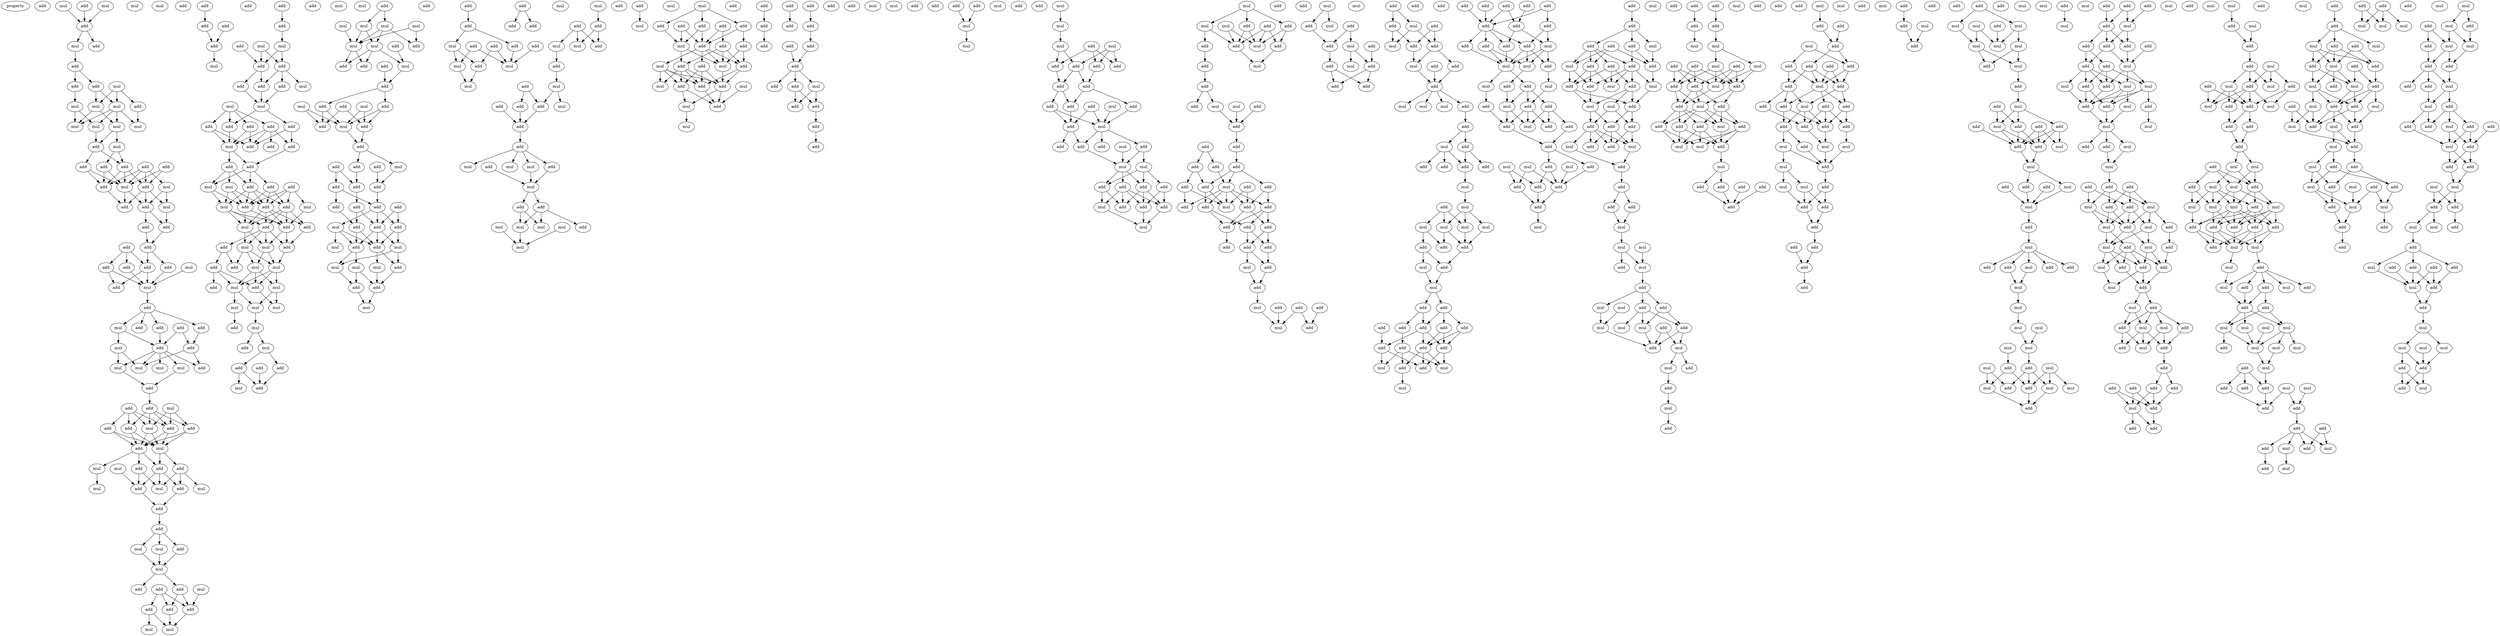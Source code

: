digraph {
    node [fontcolor=black]
    property [mul=2,lf=1.1]
    0 [ label = add ];
    1 [ label = mul ];
    2 [ label = add ];
    3 [ label = mul ];
    4 [ label = add ];
    5 [ label = mul ];
    6 [ label = mul ];
    7 [ label = add ];
    8 [ label = add ];
    9 [ label = mul ];
    10 [ label = add ];
    11 [ label = add ];
    12 [ label = add ];
    13 [ label = mul ];
    14 [ label = mul ];
    15 [ label = mul ];
    16 [ label = mul ];
    17 [ label = mul ];
    18 [ label = mul ];
    19 [ label = mul ];
    20 [ label = add ];
    21 [ label = mul ];
    22 [ label = add ];
    23 [ label = add ];
    24 [ label = add ];
    25 [ label = add ];
    26 [ label = add ];
    27 [ label = add ];
    28 [ label = mul ];
    29 [ label = add ];
    30 [ label = mul ];
    31 [ label = add ];
    32 [ label = mul ];
    33 [ label = add ];
    34 [ label = add ];
    35 [ label = add ];
    36 [ label = add ];
    37 [ label = add ];
    38 [ label = add ];
    39 [ label = add ];
    40 [ label = add ];
    41 [ label = mul ];
    42 [ label = add ];
    43 [ label = mul ];
    44 [ label = add ];
    45 [ label = add ];
    46 [ label = add ];
    47 [ label = add ];
    48 [ label = mul ];
    49 [ label = add ];
    50 [ label = add ];
    51 [ label = add ];
    52 [ label = mul ];
    53 [ label = add ];
    54 [ label = add ];
    55 [ label = mul ];
    56 [ label = mul ];
    57 [ label = mul ];
    58 [ label = mul ];
    59 [ label = add ];
    60 [ label = add ];
    61 [ label = add ];
    62 [ label = mul ];
    63 [ label = add ];
    64 [ label = add ];
    65 [ label = mul ];
    66 [ label = add ];
    67 [ label = add ];
    68 [ label = mul ];
    69 [ label = add ];
    70 [ label = add ];
    71 [ label = mul ];
    72 [ label = add ];
    73 [ label = add ];
    74 [ label = mul ];
    75 [ label = mul ];
    76 [ label = mul ];
    77 [ label = add ];
    78 [ label = mul ];
    79 [ label = add ];
    80 [ label = add ];
    81 [ label = add ];
    82 [ label = mul ];
    83 [ label = mul ];
    84 [ label = mul ];
    85 [ label = add ];
    86 [ label = add ];
    87 [ label = mul ];
    88 [ label = add ];
    89 [ label = add ];
    90 [ label = mul ];
    91 [ label = add ];
    92 [ label = add ];
    93 [ label = add ];
    94 [ label = add ];
    95 [ label = mul ];
    96 [ label = mul ];
    97 [ label = add ];
    98 [ label = add ];
    99 [ label = add ];
    100 [ label = add ];
    101 [ label = add ];
    102 [ label = add ];
    103 [ label = add ];
    104 [ label = mul ];
    105 [ label = add ];
    106 [ label = mul ];
    107 [ label = add ];
    108 [ label = mul ];
    109 [ label = add ];
    110 [ label = add ];
    111 [ label = add ];
    112 [ label = mul ];
    113 [ label = add ];
    114 [ label = add ];
    115 [ label = mul ];
    116 [ label = mul ];
    117 [ label = add ];
    118 [ label = add ];
    119 [ label = add ];
    120 [ label = add ];
    121 [ label = add ];
    122 [ label = add ];
    123 [ label = mul ];
    124 [ label = add ];
    125 [ label = add ];
    126 [ label = add ];
    127 [ label = add ];
    128 [ label = mul ];
    129 [ label = add ];
    130 [ label = add ];
    131 [ label = add ];
    132 [ label = mul ];
    133 [ label = add ];
    134 [ label = add ];
    135 [ label = add ];
    136 [ label = mul ];
    137 [ label = mul ];
    138 [ label = add ];
    139 [ label = mul ];
    140 [ label = add ];
    141 [ label = add ];
    142 [ label = add ];
    143 [ label = mul ];
    144 [ label = add ];
    145 [ label = mul ];
    146 [ label = add ];
    147 [ label = mul ];
    148 [ label = add ];
    149 [ label = mul ];
    150 [ label = add ];
    151 [ label = mul ];
    152 [ label = mul ];
    153 [ label = add ];
    154 [ label = mul ];
    155 [ label = mul ];
    156 [ label = mul ];
    157 [ label = mul ];
    158 [ label = add ];
    159 [ label = mul ];
    160 [ label = add ];
    161 [ label = mul ];
    162 [ label = add ];
    163 [ label = add ];
    164 [ label = add ];
    165 [ label = add ];
    166 [ label = mul ];
    167 [ label = mul ];
    168 [ label = add ];
    169 [ label = mul ];
    170 [ label = mul ];
    171 [ label = mul ];
    172 [ label = mul ];
    173 [ label = mul ];
    174 [ label = add ];
    175 [ label = add ];
    176 [ label = mul ];
    177 [ label = add ];
    178 [ label = add ];
    179 [ label = add ];
    180 [ label = add ];
    181 [ label = mul ];
    182 [ label = add ];
    183 [ label = add ];
    184 [ label = mul ];
    185 [ label = add ];
    186 [ label = mul ];
    187 [ label = add ];
    188 [ label = add ];
    189 [ label = mul ];
    190 [ label = add ];
    191 [ label = add ];
    192 [ label = add ];
    193 [ label = add ];
    194 [ label = mul ];
    195 [ label = add ];
    196 [ label = add ];
    197 [ label = add ];
    198 [ label = add ];
    199 [ label = add ];
    200 [ label = add ];
    201 [ label = add ];
    202 [ label = add ];
    203 [ label = mul ];
    204 [ label = add ];
    205 [ label = add ];
    206 [ label = add ];
    207 [ label = add ];
    208 [ label = mul ];
    209 [ label = add ];
    210 [ label = mul ];
    211 [ label = mul ];
    212 [ label = mul ];
    213 [ label = add ];
    214 [ label = mul ];
    215 [ label = add ];
    216 [ label = add ];
    217 [ label = add ];
    218 [ label = mul ];
    219 [ label = add ];
    220 [ label = add ];
    221 [ label = add ];
    222 [ label = mul ];
    223 [ label = add ];
    224 [ label = add ];
    225 [ label = add ];
    226 [ label = mul ];
    227 [ label = mul ];
    228 [ label = mul ];
    229 [ label = add ];
    230 [ label = mul ];
    231 [ label = add ];
    232 [ label = add ];
    233 [ label = mul ];
    234 [ label = add ];
    235 [ label = add ];
    236 [ label = mul ];
    237 [ label = add ];
    238 [ label = mul ];
    239 [ label = add ];
    240 [ label = mul ];
    241 [ label = add ];
    242 [ label = add ];
    243 [ label = add ];
    244 [ label = add ];
    245 [ label = mul ];
    246 [ label = add ];
    247 [ label = add ];
    248 [ label = add ];
    249 [ label = mul ];
    250 [ label = mul ];
    251 [ label = add ];
    252 [ label = mul ];
    253 [ label = mul ];
    254 [ label = add ];
    255 [ label = add ];
    256 [ label = mul ];
    257 [ label = mul ];
    258 [ label = mul ];
    259 [ label = mul ];
    260 [ label = add ];
    261 [ label = mul ];
    262 [ label = add ];
    263 [ label = add ];
    264 [ label = mul ];
    265 [ label = mul ];
    266 [ label = mul ];
    267 [ label = add ];
    268 [ label = add ];
    269 [ label = add ];
    270 [ label = add ];
    271 [ label = add ];
    272 [ label = add ];
    273 [ label = add ];
    274 [ label = add ];
    275 [ label = mul ];
    276 [ label = mul ];
    277 [ label = add ];
    278 [ label = add ];
    279 [ label = mul ];
    280 [ label = add ];
    281 [ label = mul ];
    282 [ label = add ];
    283 [ label = add ];
    284 [ label = add ];
    285 [ label = mul ];
    286 [ label = add ];
    287 [ label = mul ];
    288 [ label = mul ];
    289 [ label = add ];
    290 [ label = add ];
    291 [ label = add ];
    292 [ label = add ];
    293 [ label = add ];
    294 [ label = add ];
    295 [ label = add ];
    296 [ label = add ];
    297 [ label = add ];
    298 [ label = add ];
    299 [ label = add ];
    300 [ label = add ];
    301 [ label = mul ];
    302 [ label = add ];
    303 [ label = add ];
    304 [ label = mul ];
    305 [ label = mul ];
    306 [ label = add ];
    307 [ label = add ];
    308 [ label = add ];
    309 [ label = add ];
    310 [ label = add ];
    311 [ label = add ];
    312 [ label = add ];
    313 [ label = add ];
    314 [ label = add ];
    315 [ label = mul ];
    316 [ label = mul ];
    317 [ label = add ];
    318 [ label = mul ];
    319 [ label = add ];
    320 [ label = mul ];
    321 [ label = mul ];
    322 [ label = mul ];
    323 [ label = add ];
    324 [ label = mul ];
    325 [ label = add ];
    326 [ label = add ];
    327 [ label = add ];
    328 [ label = add ];
    329 [ label = add ];
    330 [ label = add ];
    331 [ label = add ];
    332 [ label = add ];
    333 [ label = mul ];
    334 [ label = add ];
    335 [ label = add ];
    336 [ label = mul ];
    337 [ label = add ];
    338 [ label = add ];
    339 [ label = add ];
    340 [ label = add ];
    341 [ label = mul ];
    342 [ label = add ];
    343 [ label = mul ];
    344 [ label = mul ];
    345 [ label = add ];
    346 [ label = add ];
    347 [ label = add ];
    348 [ label = add ];
    349 [ label = add ];
    350 [ label = mul ];
    351 [ label = add ];
    352 [ label = add ];
    353 [ label = mul ];
    354 [ label = mul ];
    355 [ label = add ];
    356 [ label = mul ];
    357 [ label = mul ];
    358 [ label = add ];
    359 [ label = add ];
    360 [ label = add ];
    361 [ label = add ];
    362 [ label = add ];
    363 [ label = mul ];
    364 [ label = mul ];
    365 [ label = add ];
    366 [ label = add ];
    367 [ label = add ];
    368 [ label = mul ];
    369 [ label = mul ];
    370 [ label = add ];
    371 [ label = add ];
    372 [ label = add ];
    373 [ label = add ];
    374 [ label = add ];
    375 [ label = add ];
    376 [ label = add ];
    377 [ label = add ];
    378 [ label = add ];
    379 [ label = add ];
    380 [ label = add ];
    381 [ label = mul ];
    382 [ label = add ];
    383 [ label = add ];
    384 [ label = add ];
    385 [ label = mul ];
    386 [ label = add ];
    387 [ label = add ];
    388 [ label = add ];
    389 [ label = add ];
    390 [ label = add ];
    391 [ label = add ];
    392 [ label = add ];
    393 [ label = add ];
    394 [ label = add ];
    395 [ label = mul ];
    396 [ label = add ];
    397 [ label = mul ];
    398 [ label = add ];
    399 [ label = add ];
    400 [ label = add ];
    401 [ label = add ];
    402 [ label = mul ];
    403 [ label = add ];
    404 [ label = mul ];
    405 [ label = add ];
    406 [ label = add ];
    407 [ label = mul ];
    408 [ label = add ];
    409 [ label = mul ];
    410 [ label = add ];
    411 [ label = add ];
    412 [ label = mul ];
    413 [ label = add ];
    414 [ label = add ];
    415 [ label = add ];
    416 [ label = mul ];
    417 [ label = add ];
    418 [ label = add ];
    419 [ label = mul ];
    420 [ label = add ];
    421 [ label = add ];
    422 [ label = mul ];
    423 [ label = add ];
    424 [ label = add ];
    425 [ label = add ];
    426 [ label = mul ];
    427 [ label = add ];
    428 [ label = mul ];
    429 [ label = mul ];
    430 [ label = mul ];
    431 [ label = add ];
    432 [ label = add ];
    433 [ label = add ];
    434 [ label = mul ];
    435 [ label = add ];
    436 [ label = add ];
    437 [ label = add ];
    438 [ label = add ];
    439 [ label = add ];
    440 [ label = mul ];
    441 [ label = mul ];
    442 [ label = add ];
    443 [ label = add ];
    444 [ label = mul ];
    445 [ label = mul ];
    446 [ label = mul ];
    447 [ label = mul ];
    448 [ label = add ];
    449 [ label = add ];
    450 [ label = add ];
    451 [ label = mul ];
    452 [ label = add ];
    453 [ label = mul ];
    454 [ label = add ];
    455 [ label = add ];
    456 [ label = add ];
    457 [ label = add ];
    458 [ label = add ];
    459 [ label = add ];
    460 [ label = add ];
    461 [ label = add ];
    462 [ label = add ];
    463 [ label = add ];
    464 [ label = add ];
    465 [ label = mul ];
    466 [ label = add ];
    467 [ label = mul ];
    468 [ label = add ];
    469 [ label = mul ];
    470 [ label = add ];
    471 [ label = add ];
    472 [ label = add ];
    473 [ label = add ];
    474 [ label = add ];
    475 [ label = add ];
    476 [ label = add ];
    477 [ label = add ];
    478 [ label = add ];
    479 [ label = add ];
    480 [ label = add ];
    481 [ label = mul ];
    482 [ label = add ];
    483 [ label = add ];
    484 [ label = mul ];
    485 [ label = mul ];
    486 [ label = mul ];
    487 [ label = mul ];
    488 [ label = add ];
    489 [ label = add ];
    490 [ label = add ];
    491 [ label = mul ];
    492 [ label = add ];
    493 [ label = add ];
    494 [ label = add ];
    495 [ label = add ];
    496 [ label = mul ];
    497 [ label = add ];
    498 [ label = add ];
    499 [ label = add ];
    500 [ label = mul ];
    501 [ label = mul ];
    502 [ label = mul ];
    503 [ label = add ];
    504 [ label = add ];
    505 [ label = add ];
    506 [ label = add ];
    507 [ label = add ];
    508 [ label = mul ];
    509 [ label = add ];
    510 [ label = add ];
    511 [ label = mul ];
    512 [ label = add ];
    513 [ label = add ];
    514 [ label = add ];
    515 [ label = mul ];
    516 [ label = add ];
    517 [ label = add ];
    518 [ label = add ];
    519 [ label = add ];
    520 [ label = add ];
    521 [ label = add ];
    522 [ label = mul ];
    523 [ label = mul ];
    524 [ label = add ];
    525 [ label = mul ];
    526 [ label = mul ];
    527 [ label = add ];
    528 [ label = add ];
    529 [ label = add ];
    530 [ label = add ];
    531 [ label = mul ];
    532 [ label = mul ];
    533 [ label = add ];
    534 [ label = add ];
    535 [ label = add ];
    536 [ label = add ];
    537 [ label = mul ];
    538 [ label = add ];
    539 [ label = add ];
    540 [ label = mul ];
    541 [ label = mul ];
    542 [ label = mul ];
    543 [ label = add ];
    544 [ label = add ];
    545 [ label = mul ];
    546 [ label = add ];
    547 [ label = mul ];
    548 [ label = add ];
    549 [ label = add ];
    550 [ label = mul ];
    551 [ label = mul ];
    552 [ label = add ];
    553 [ label = mul ];
    554 [ label = add ];
    555 [ label = mul ];
    556 [ label = add ];
    557 [ label = mul ];
    558 [ label = add ];
    559 [ label = mul ];
    560 [ label = add ];
    561 [ label = add ];
    562 [ label = mul ];
    563 [ label = add ];
    564 [ label = add ];
    565 [ label = mul ];
    566 [ label = mul ];
    567 [ label = add ];
    568 [ label = add ];
    569 [ label = add ];
    570 [ label = add ];
    571 [ label = add ];
    572 [ label = mul ];
    573 [ label = add ];
    574 [ label = add ];
    575 [ label = mul ];
    576 [ label = add ];
    577 [ label = mul ];
    578 [ label = mul ];
    579 [ label = add ];
    580 [ label = add ];
    581 [ label = add ];
    582 [ label = add ];
    583 [ label = add ];
    584 [ label = mul ];
    585 [ label = add ];
    586 [ label = add ];
    587 [ label = add ];
    588 [ label = mul ];
    589 [ label = add ];
    590 [ label = mul ];
    591 [ label = mul ];
    592 [ label = add ];
    593 [ label = mul ];
    594 [ label = add ];
    595 [ label = add ];
    596 [ label = add ];
    597 [ label = add ];
    598 [ label = add ];
    599 [ label = mul ];
    600 [ label = add ];
    601 [ label = add ];
    602 [ label = mul ];
    603 [ label = add ];
    604 [ label = add ];
    605 [ label = add ];
    606 [ label = add ];
    607 [ label = add ];
    608 [ label = add ];
    609 [ label = mul ];
    610 [ label = add ];
    611 [ label = mul ];
    612 [ label = add ];
    613 [ label = add ];
    614 [ label = add ];
    615 [ label = add ];
    616 [ label = add ];
    617 [ label = add ];
    618 [ label = add ];
    619 [ label = add ];
    620 [ label = add ];
    621 [ label = mul ];
    622 [ label = mul ];
    623 [ label = mul ];
    624 [ label = add ];
    625 [ label = mul ];
    626 [ label = mul ];
    627 [ label = mul ];
    628 [ label = add ];
    629 [ label = add ];
    630 [ label = add ];
    631 [ label = add ];
    632 [ label = mul ];
    633 [ label = add ];
    634 [ label = add ];
    635 [ label = add ];
    636 [ label = add ];
    637 [ label = mul ];
    638 [ label = add ];
    639 [ label = add ];
    640 [ label = add ];
    641 [ label = mul ];
    642 [ label = add ];
    643 [ label = add ];
    644 [ label = add ];
    645 [ label = add ];
    646 [ label = add ];
    647 [ label = mul ];
    648 [ label = mul ];
    649 [ label = mul ];
    650 [ label = mul ];
    651 [ label = mul ];
    652 [ label = mul ];
    653 [ label = add ];
    654 [ label = mul ];
    655 [ label = add ];
    656 [ label = add ];
    657 [ label = mul ];
    658 [ label = mul ];
    659 [ label = add ];
    660 [ label = add ];
    661 [ label = add ];
    662 [ label = add ];
    663 [ label = add ];
    664 [ label = add ];
    665 [ label = mul ];
    666 [ label = mul ];
    667 [ label = add ];
    668 [ label = add ];
    669 [ label = add ];
    670 [ label = add ];
    671 [ label = mul ];
    672 [ label = mul ];
    673 [ label = add ];
    674 [ label = mul ];
    675 [ label = add ];
    676 [ label = mul ];
    677 [ label = add ];
    678 [ label = add ];
    679 [ label = add ];
    680 [ label = mul ];
    681 [ label = mul ];
    682 [ label = mul ];
    683 [ label = mul ];
    684 [ label = mul ];
    685 [ label = mul ];
    686 [ label = mul ];
    687 [ label = mul ];
    688 [ label = mul ];
    689 [ label = add ];
    690 [ label = add ];
    691 [ label = add ];
    692 [ label = mul ];
    693 [ label = add ];
    694 [ label = mul ];
    695 [ label = mul ];
    696 [ label = mul ];
    697 [ label = add ];
    698 [ label = add ];
    699 [ label = mul ];
    700 [ label = add ];
    701 [ label = add ];
    702 [ label = mul ];
    703 [ label = add ];
    704 [ label = mul ];
    705 [ label = add ];
    706 [ label = add ];
    707 [ label = add ];
    708 [ label = add ];
    709 [ label = add ];
    710 [ label = mul ];
    711 [ label = add ];
    712 [ label = add ];
    713 [ label = mul ];
    714 [ label = mul ];
    715 [ label = add ];
    716 [ label = mul ];
    717 [ label = add ];
    718 [ label = add ];
    719 [ label = mul ];
    720 [ label = add ];
    721 [ label = add ];
    722 [ label = mul ];
    723 [ label = mul ];
    724 [ label = add ];
    725 [ label = mul ];
    726 [ label = mul ];
    727 [ label = add ];
    728 [ label = mul ];
    729 [ label = add ];
    730 [ label = add ];
    731 [ label = add ];
    732 [ label = add ];
    733 [ label = add ];
    734 [ label = mul ];
    735 [ label = mul ];
    736 [ label = add ];
    737 [ label = mul ];
    738 [ label = mul ];
    739 [ label = add ];
    740 [ label = add ];
    741 [ label = mul ];
    742 [ label = add ];
    743 [ label = mul ];
    744 [ label = add ];
    745 [ label = mul ];
    746 [ label = add ];
    747 [ label = add ];
    748 [ label = mul ];
    749 [ label = add ];
    750 [ label = mul ];
    751 [ label = add ];
    752 [ label = add ];
    753 [ label = mul ];
    754 [ label = add ];
    755 [ label = mul ];
    756 [ label = mul ];
    757 [ label = add ];
    758 [ label = add ];
    759 [ label = add ];
    760 [ label = add ];
    761 [ label = add ];
    762 [ label = add ];
    763 [ label = add ];
    764 [ label = add ];
    765 [ label = mul ];
    766 [ label = add ];
    767 [ label = add ];
    768 [ label = mul ];
    769 [ label = add ];
    770 [ label = mul ];
    771 [ label = mul ];
    772 [ label = add ];
    773 [ label = add ];
    774 [ label = add ];
    775 [ label = mul ];
    776 [ label = add ];
    777 [ label = mul ];
    778 [ label = add ];
    779 [ label = add ];
    780 [ label = add ];
    781 [ label = mul ];
    782 [ label = mul ];
    783 [ label = mul ];
    784 [ label = add ];
    785 [ label = add ];
    786 [ label = mul ];
    787 [ label = add ];
    788 [ label = add ];
    789 [ label = add ];
    790 [ label = add ];
    791 [ label = mul ];
    792 [ label = mul ];
    793 [ label = mul ];
    794 [ label = add ];
    795 [ label = add ];
    796 [ label = mul ];
    797 [ label = mul ];
    798 [ label = mul ];
    799 [ label = add ];
    800 [ label = mul ];
    801 [ label = mul ];
    802 [ label = add ];
    803 [ label = add ];
    804 [ label = add ];
    805 [ label = add ];
    806 [ label = add ];
    807 [ label = add ];
    808 [ label = mul ];
    809 [ label = mul ];
    810 [ label = mul ];
    811 [ label = add ];
    812 [ label = add ];
    813 [ label = add ];
    814 [ label = add ];
    815 [ label = mul ];
    816 [ label = mul ];
    817 [ label = add ];
    818 [ label = add ];
    819 [ label = mul ];
    820 [ label = mul ];
    821 [ label = mul ];
    822 [ label = mul ];
    823 [ label = mul ];
    824 [ label = add ];
    825 [ label = mul ];
    826 [ label = mul ];
    827 [ label = add ];
    828 [ label = mul ];
    829 [ label = mul ];
    830 [ label = add ];
    831 [ label = add ];
    832 [ label = add ];
    833 [ label = mul ];
    834 [ label = add ];
    835 [ label = add ];
    836 [ label = add ];
    837 [ label = add ];
    838 [ label = add ];
    839 [ label = mul ];
    840 [ label = mul ];
    841 [ label = add ];
    842 [ label = add ];
    843 [ label = mul ];
    844 [ label = add ];
    845 [ label = add ];
    846 [ label = add ];
    847 [ label = mul ];
    848 [ label = add ];
    849 [ label = mul ];
    850 [ label = add ];
    851 [ label = add ];
    852 [ label = mul ];
    853 [ label = add ];
    854 [ label = mul ];
    855 [ label = add ];
    856 [ label = mul ];
    857 [ label = add ];
    858 [ label = mul ];
    859 [ label = add ];
    860 [ label = add ];
    861 [ label = mul ];
    862 [ label = add ];
    863 [ label = add ];
    864 [ label = add ];
    865 [ label = mul ];
    866 [ label = mul ];
    867 [ label = add ];
    868 [ label = mul ];
    869 [ label = add ];
    870 [ label = mul ];
    871 [ label = add ];
    872 [ label = add ];
    873 [ label = add ];
    874 [ label = mul ];
    875 [ label = mul ];
    876 [ label = add ];
    877 [ label = add ];
    878 [ label = mul ];
    879 [ label = mul ];
    880 [ label = add ];
    881 [ label = add ];
    882 [ label = add ];
    883 [ label = add ];
    884 [ label = add ];
    885 [ label = add ];
    886 [ label = mul ];
    887 [ label = mul ];
    888 [ label = mul ];
    889 [ label = mul ];
    890 [ label = mul ];
    891 [ label = add ];
    892 [ label = add ];
    893 [ label = mul ];
    894 [ label = mul ];
    895 [ label = mul ];
    896 [ label = add ];
    897 [ label = add ];
    898 [ label = add ];
    899 [ label = add ];
    900 [ label = mul ];
    901 [ label = add ];
    902 [ label = add ];
    903 [ label = mul ];
    904 [ label = add ];
    905 [ label = mul ];
    906 [ label = add ];
    907 [ label = add ];
    908 [ label = add ];
    909 [ label = mul ];
    910 [ label = add ];
    911 [ label = add ];
    912 [ label = add ];
    913 [ label = mul ];
    914 [ label = mul ];
    915 [ label = add ];
    916 [ label = add ];
    917 [ label = mul ];
    918 [ label = add ];
    919 [ label = mul ];
    920 [ label = add ];
    921 [ label = add ];
    922 [ label = add ];
    923 [ label = add ];
    924 [ label = add ];
    925 [ label = mul ];
    926 [ label = mul ];
    927 [ label = add ];
    928 [ label = add ];
    929 [ label = mul ];
    930 [ label = mul ];
    931 [ label = mul ];
    932 [ label = mul ];
    933 [ label = add ];
    934 [ label = add ];
    935 [ label = add ];
    936 [ label = mul ];
    1 -> 4 [ name = 0 ];
    2 -> 4 [ name = 1 ];
    3 -> 4 [ name = 2 ];
    4 -> 6 [ name = 3 ];
    4 -> 7 [ name = 4 ];
    6 -> 8 [ name = 5 ];
    8 -> 10 [ name = 6 ];
    8 -> 11 [ name = 7 ];
    9 -> 12 [ name = 8 ];
    9 -> 13 [ name = 9 ];
    9 -> 15 [ name = 10 ];
    10 -> 13 [ name = 11 ];
    10 -> 15 [ name = 12 ];
    11 -> 14 [ name = 13 ];
    12 -> 17 [ name = 14 ];
    13 -> 16 [ name = 15 ];
    13 -> 17 [ name = 16 ];
    13 -> 18 [ name = 17 ];
    13 -> 19 [ name = 18 ];
    14 -> 18 [ name = 19 ];
    14 -> 19 [ name = 20 ];
    15 -> 16 [ name = 21 ];
    15 -> 18 [ name = 22 ];
    16 -> 20 [ name = 23 ];
    16 -> 21 [ name = 24 ];
    19 -> 20 [ name = 25 ];
    20 -> 24 [ name = 26 ];
    20 -> 26 [ name = 27 ];
    21 -> 23 [ name = 28 ];
    21 -> 24 [ name = 29 ];
    22 -> 27 [ name = 30 ];
    22 -> 30 [ name = 31 ];
    23 -> 29 [ name = 32 ];
    23 -> 30 [ name = 33 ];
    24 -> 27 [ name = 34 ];
    24 -> 29 [ name = 35 ];
    24 -> 30 [ name = 36 ];
    25 -> 27 [ name = 37 ];
    25 -> 28 [ name = 38 ];
    25 -> 29 [ name = 39 ];
    25 -> 30 [ name = 40 ];
    26 -> 29 [ name = 41 ];
    26 -> 30 [ name = 42 ];
    27 -> 31 [ name = 43 ];
    27 -> 32 [ name = 44 ];
    27 -> 33 [ name = 45 ];
    28 -> 32 [ name = 46 ];
    28 -> 33 [ name = 47 ];
    29 -> 31 [ name = 48 ];
    30 -> 31 [ name = 49 ];
    30 -> 33 [ name = 50 ];
    32 -> 34 [ name = 51 ];
    33 -> 34 [ name = 52 ];
    33 -> 35 [ name = 53 ];
    34 -> 37 [ name = 54 ];
    35 -> 37 [ name = 55 ];
    36 -> 38 [ name = 56 ];
    36 -> 39 [ name = 57 ];
    36 -> 42 [ name = 58 ];
    37 -> 39 [ name = 59 ];
    37 -> 40 [ name = 60 ];
    38 -> 43 [ name = 61 ];
    39 -> 43 [ name = 62 ];
    39 -> 44 [ name = 63 ];
    40 -> 43 [ name = 64 ];
    41 -> 43 [ name = 65 ];
    42 -> 43 [ name = 66 ];
    42 -> 44 [ name = 67 ];
    43 -> 45 [ name = 68 ];
    45 -> 46 [ name = 69 ];
    45 -> 47 [ name = 70 ];
    45 -> 48 [ name = 71 ];
    45 -> 49 [ name = 72 ];
    47 -> 51 [ name = 73 ];
    48 -> 51 [ name = 74 ];
    48 -> 52 [ name = 75 ];
    49 -> 53 [ name = 76 ];
    50 -> 51 [ name = 77 ];
    50 -> 53 [ name = 78 ];
    51 -> 54 [ name = 79 ];
    51 -> 55 [ name = 80 ];
    51 -> 56 [ name = 81 ];
    51 -> 57 [ name = 82 ];
    51 -> 58 [ name = 83 ];
    52 -> 57 [ name = 84 ];
    52 -> 58 [ name = 85 ];
    53 -> 54 [ name = 86 ];
    53 -> 57 [ name = 87 ];
    55 -> 59 [ name = 88 ];
    58 -> 59 [ name = 89 ];
    59 -> 61 [ name = 90 ];
    60 -> 63 [ name = 91 ];
    60 -> 64 [ name = 92 ];
    60 -> 65 [ name = 93 ];
    60 -> 66 [ name = 94 ];
    61 -> 63 [ name = 95 ];
    61 -> 64 [ name = 96 ];
    61 -> 65 [ name = 97 ];
    61 -> 67 [ name = 98 ];
    62 -> 63 [ name = 99 ];
    62 -> 65 [ name = 100 ];
    62 -> 67 [ name = 101 ];
    63 -> 68 [ name = 102 ];
    63 -> 69 [ name = 103 ];
    64 -> 68 [ name = 104 ];
    64 -> 69 [ name = 105 ];
    65 -> 68 [ name = 106 ];
    65 -> 69 [ name = 107 ];
    66 -> 68 [ name = 108 ];
    66 -> 69 [ name = 109 ];
    67 -> 68 [ name = 110 ];
    67 -> 69 [ name = 111 ];
    68 -> 72 [ name = 112 ];
    68 -> 73 [ name = 113 ];
    69 -> 70 [ name = 114 ];
    69 -> 71 [ name = 115 ];
    69 -> 73 [ name = 116 ];
    70 -> 77 [ name = 117 ];
    70 -> 78 [ name = 118 ];
    71 -> 76 [ name = 119 ];
    72 -> 75 [ name = 120 ];
    72 -> 78 [ name = 121 ];
    72 -> 79 [ name = 122 ];
    73 -> 77 [ name = 123 ];
    73 -> 78 [ name = 124 ];
    73 -> 79 [ name = 125 ];
    74 -> 77 [ name = 126 ];
    77 -> 80 [ name = 127 ];
    79 -> 80 [ name = 128 ];
    80 -> 81 [ name = 129 ];
    81 -> 82 [ name = 130 ];
    81 -> 83 [ name = 131 ];
    81 -> 86 [ name = 132 ];
    82 -> 87 [ name = 133 ];
    83 -> 87 [ name = 134 ];
    86 -> 87 [ name = 135 ];
    87 -> 89 [ name = 136 ];
    87 -> 91 [ name = 137 ];
    88 -> 92 [ name = 138 ];
    88 -> 93 [ name = 139 ];
    88 -> 94 [ name = 140 ];
    90 -> 94 [ name = 141 ];
    91 -> 92 [ name = 142 ];
    91 -> 94 [ name = 143 ];
    92 -> 96 [ name = 144 ];
    93 -> 95 [ name = 145 ];
    93 -> 96 [ name = 146 ];
    94 -> 96 [ name = 147 ];
    97 -> 100 [ name = 148 ];
    99 -> 103 [ name = 149 ];
    100 -> 103 [ name = 150 ];
    101 -> 102 [ name = 151 ];
    102 -> 104 [ name = 152 ];
    103 -> 106 [ name = 153 ];
    104 -> 109 [ name = 154 ];
    104 -> 110 [ name = 155 ];
    107 -> 109 [ name = 156 ];
    108 -> 109 [ name = 157 ];
    108 -> 110 [ name = 158 ];
    109 -> 111 [ name = 159 ];
    109 -> 114 [ name = 160 ];
    110 -> 112 [ name = 161 ];
    110 -> 113 [ name = 162 ];
    110 -> 114 [ name = 163 ];
    111 -> 115 [ name = 164 ];
    113 -> 115 [ name = 165 ];
    114 -> 115 [ name = 166 ];
    115 -> 119 [ name = 167 ];
    115 -> 121 [ name = 168 ];
    116 -> 117 [ name = 169 ];
    116 -> 118 [ name = 170 ];
    116 -> 119 [ name = 171 ];
    116 -> 120 [ name = 172 ];
    117 -> 122 [ name = 173 ];
    117 -> 123 [ name = 174 ];
    118 -> 122 [ name = 175 ];
    118 -> 123 [ name = 176 ];
    118 -> 124 [ name = 177 ];
    118 -> 125 [ name = 178 ];
    119 -> 123 [ name = 179 ];
    120 -> 122 [ name = 180 ];
    120 -> 123 [ name = 181 ];
    121 -> 122 [ name = 182 ];
    121 -> 125 [ name = 183 ];
    123 -> 126 [ name = 184 ];
    123 -> 127 [ name = 185 ];
    125 -> 126 [ name = 186 ];
    126 -> 128 [ name = 187 ];
    126 -> 130 [ name = 188 ];
    126 -> 131 [ name = 189 ];
    127 -> 128 [ name = 190 ];
    127 -> 131 [ name = 191 ];
    127 -> 132 [ name = 192 ];
    128 -> 135 [ name = 193 ];
    128 -> 136 [ name = 194 ];
    129 -> 133 [ name = 195 ];
    129 -> 134 [ name = 196 ];
    129 -> 135 [ name = 197 ];
    129 -> 137 [ name = 198 ];
    130 -> 133 [ name = 199 ];
    130 -> 134 [ name = 200 ];
    130 -> 135 [ name = 201 ];
    131 -> 133 [ name = 202 ];
    131 -> 134 [ name = 203 ];
    131 -> 135 [ name = 204 ];
    131 -> 136 [ name = 205 ];
    132 -> 133 [ name = 206 ];
    132 -> 135 [ name = 207 ];
    132 -> 136 [ name = 208 ];
    133 -> 138 [ name = 209 ];
    133 -> 139 [ name = 210 ];
    133 -> 140 [ name = 211 ];
    133 -> 141 [ name = 212 ];
    134 -> 138 [ name = 213 ];
    134 -> 139 [ name = 214 ];
    134 -> 140 [ name = 215 ];
    134 -> 141 [ name = 216 ];
    135 -> 139 [ name = 217 ];
    135 -> 140 [ name = 218 ];
    136 -> 139 [ name = 219 ];
    136 -> 140 [ name = 220 ];
    136 -> 141 [ name = 221 ];
    137 -> 140 [ name = 222 ];
    138 -> 142 [ name = 223 ];
    139 -> 143 [ name = 224 ];
    139 -> 145 [ name = 225 ];
    140 -> 142 [ name = 226 ];
    140 -> 145 [ name = 227 ];
    141 -> 142 [ name = 228 ];
    141 -> 143 [ name = 229 ];
    141 -> 144 [ name = 230 ];
    141 -> 145 [ name = 231 ];
    142 -> 147 [ name = 232 ];
    143 -> 146 [ name = 233 ];
    143 -> 147 [ name = 234 ];
    143 -> 149 [ name = 235 ];
    144 -> 146 [ name = 236 ];
    144 -> 148 [ name = 237 ];
    145 -> 147 [ name = 238 ];
    145 -> 149 [ name = 239 ];
    147 -> 151 [ name = 240 ];
    147 -> 153 [ name = 241 ];
    147 -> 154 [ name = 242 ];
    148 -> 150 [ name = 243 ];
    148 -> 151 [ name = 244 ];
    148 -> 153 [ name = 245 ];
    149 -> 151 [ name = 246 ];
    149 -> 153 [ name = 247 ];
    149 -> 154 [ name = 248 ];
    151 -> 155 [ name = 249 ];
    151 -> 157 [ name = 250 ];
    153 -> 156 [ name = 251 ];
    154 -> 155 [ name = 252 ];
    154 -> 156 [ name = 253 ];
    155 -> 159 [ name = 254 ];
    157 -> 158 [ name = 255 ];
    159 -> 160 [ name = 256 ];
    159 -> 161 [ name = 257 ];
    161 -> 163 [ name = 258 ];
    161 -> 164 [ name = 259 ];
    162 -> 165 [ name = 260 ];
    163 -> 165 [ name = 261 ];
    164 -> 165 [ name = 262 ];
    164 -> 166 [ name = 263 ];
    168 -> 169 [ name = 264 ];
    168 -> 172 [ name = 265 ];
    169 -> 173 [ name = 266 ];
    169 -> 176 [ name = 267 ];
    170 -> 173 [ name = 268 ];
    170 -> 174 [ name = 269 ];
    171 -> 173 [ name = 270 ];
    172 -> 173 [ name = 271 ];
    172 -> 174 [ name = 272 ];
    172 -> 176 [ name = 273 ];
    173 -> 179 [ name = 274 ];
    173 -> 180 [ name = 275 ];
    175 -> 181 [ name = 276 ];
    176 -> 179 [ name = 277 ];
    176 -> 180 [ name = 278 ];
    176 -> 181 [ name = 279 ];
    177 -> 182 [ name = 280 ];
    181 -> 182 [ name = 281 ];
    182 -> 185 [ name = 282 ];
    182 -> 187 [ name = 283 ];
    183 -> 188 [ name = 284 ];
    183 -> 190 [ name = 285 ];
    184 -> 189 [ name = 286 ];
    184 -> 190 [ name = 287 ];
    185 -> 188 [ name = 288 ];
    185 -> 189 [ name = 289 ];
    186 -> 188 [ name = 290 ];
    186 -> 189 [ name = 291 ];
    187 -> 189 [ name = 292 ];
    187 -> 190 [ name = 293 ];
    189 -> 191 [ name = 294 ];
    190 -> 191 [ name = 295 ];
    191 -> 194 [ name = 296 ];
    191 -> 195 [ name = 297 ];
    192 -> 198 [ name = 298 ];
    193 -> 196 [ name = 299 ];
    193 -> 197 [ name = 300 ];
    194 -> 198 [ name = 301 ];
    195 -> 196 [ name = 302 ];
    196 -> 202 [ name = 303 ];
    197 -> 200 [ name = 304 ];
    197 -> 201 [ name = 305 ];
    198 -> 200 [ name = 306 ];
    199 -> 204 [ name = 307 ];
    199 -> 206 [ name = 308 ];
    200 -> 203 [ name = 309 ];
    200 -> 204 [ name = 310 ];
    200 -> 206 [ name = 311 ];
    201 -> 205 [ name = 312 ];
    202 -> 204 [ name = 313 ];
    202 -> 205 [ name = 314 ];
    203 -> 207 [ name = 315 ];
    203 -> 208 [ name = 316 ];
    203 -> 209 [ name = 317 ];
    204 -> 207 [ name = 318 ];
    204 -> 209 [ name = 319 ];
    204 -> 210 [ name = 320 ];
    205 -> 207 [ name = 321 ];
    205 -> 209 [ name = 322 ];
    206 -> 207 [ name = 323 ];
    206 -> 210 [ name = 324 ];
    207 -> 211 [ name = 325 ];
    207 -> 213 [ name = 326 ];
    209 -> 212 [ name = 327 ];
    209 -> 214 [ name = 328 ];
    210 -> 212 [ name = 329 ];
    210 -> 213 [ name = 330 ];
    211 -> 216 [ name = 331 ];
    212 -> 215 [ name = 332 ];
    213 -> 216 [ name = 333 ];
    214 -> 215 [ name = 334 ];
    214 -> 216 [ name = 335 ];
    215 -> 218 [ name = 336 ];
    216 -> 218 [ name = 337 ];
    217 -> 219 [ name = 338 ];
    219 -> 221 [ name = 339 ];
    219 -> 222 [ name = 340 ];
    220 -> 227 [ name = 341 ];
    221 -> 227 [ name = 342 ];
    222 -> 225 [ name = 343 ];
    222 -> 226 [ name = 344 ];
    223 -> 225 [ name = 345 ];
    223 -> 227 [ name = 346 ];
    224 -> 226 [ name = 347 ];
    224 -> 227 [ name = 348 ];
    225 -> 228 [ name = 349 ];
    226 -> 228 [ name = 350 ];
    229 -> 231 [ name = 351 ];
    229 -> 232 [ name = 352 ];
    233 -> 235 [ name = 353 ];
    234 -> 236 [ name = 354 ];
    234 -> 237 [ name = 355 ];
    234 -> 238 [ name = 356 ];
    235 -> 237 [ name = 357 ];
    235 -> 238 [ name = 358 ];
    236 -> 239 [ name = 359 ];
    239 -> 240 [ name = 360 ];
    240 -> 243 [ name = 361 ];
    240 -> 245 [ name = 362 ];
    241 -> 243 [ name = 363 ];
    241 -> 244 [ name = 364 ];
    242 -> 246 [ name = 365 ];
    243 -> 246 [ name = 366 ];
    244 -> 246 [ name = 367 ];
    246 -> 247 [ name = 368 ];
    247 -> 249 [ name = 369 ];
    247 -> 250 [ name = 370 ];
    247 -> 251 [ name = 371 ];
    247 -> 252 [ name = 372 ];
    248 -> 253 [ name = 373 ];
    250 -> 253 [ name = 374 ];
    251 -> 253 [ name = 375 ];
    253 -> 254 [ name = 376 ];
    253 -> 255 [ name = 377 ];
    254 -> 257 [ name = 378 ];
    254 -> 258 [ name = 379 ];
    254 -> 260 [ name = 380 ];
    255 -> 257 [ name = 381 ];
    255 -> 258 [ name = 382 ];
    256 -> 261 [ name = 383 ];
    257 -> 261 [ name = 384 ];
    259 -> 261 [ name = 385 ];
    263 -> 265 [ name = 386 ];
    266 -> 269 [ name = 387 ];
    266 -> 270 [ name = 388 ];
    266 -> 271 [ name = 389 ];
    267 -> 273 [ name = 390 ];
    267 -> 275 [ name = 391 ];
    268 -> 273 [ name = 392 ];
    268 -> 274 [ name = 393 ];
    269 -> 272 [ name = 394 ];
    269 -> 273 [ name = 395 ];
    270 -> 275 [ name = 396 ];
    271 -> 273 [ name = 397 ];
    271 -> 275 [ name = 398 ];
    272 -> 277 [ name = 399 ];
    272 -> 279 [ name = 400 ];
    273 -> 276 [ name = 401 ];
    273 -> 277 [ name = 402 ];
    273 -> 279 [ name = 403 ];
    273 -> 280 [ name = 404 ];
    274 -> 277 [ name = 405 ];
    274 -> 278 [ name = 406 ];
    274 -> 279 [ name = 407 ];
    275 -> 278 [ name = 408 ];
    275 -> 279 [ name = 409 ];
    276 -> 281 [ name = 410 ];
    276 -> 282 [ name = 411 ];
    276 -> 283 [ name = 412 ];
    276 -> 284 [ name = 413 ];
    277 -> 283 [ name = 414 ];
    277 -> 284 [ name = 415 ];
    278 -> 281 [ name = 416 ];
    278 -> 282 [ name = 417 ];
    278 -> 283 [ name = 418 ];
    278 -> 284 [ name = 419 ];
    279 -> 284 [ name = 420 ];
    280 -> 282 [ name = 421 ];
    280 -> 283 [ name = 422 ];
    280 -> 284 [ name = 423 ];
    282 -> 286 [ name = 424 ];
    282 -> 287 [ name = 425 ];
    283 -> 286 [ name = 426 ];
    284 -> 286 [ name = 427 ];
    284 -> 287 [ name = 428 ];
    285 -> 286 [ name = 429 ];
    287 -> 288 [ name = 430 ];
    290 -> 293 [ name = 431 ];
    291 -> 292 [ name = 432 ];
    293 -> 294 [ name = 433 ];
    295 -> 297 [ name = 434 ];
    297 -> 299 [ name = 435 ];
    298 -> 302 [ name = 436 ];
    299 -> 302 [ name = 437 ];
    302 -> 303 [ name = 438 ];
    302 -> 305 [ name = 439 ];
    302 -> 307 [ name = 440 ];
    305 -> 309 [ name = 441 ];
    305 -> 310 [ name = 442 ];
    307 -> 309 [ name = 443 ];
    307 -> 310 [ name = 444 ];
    310 -> 311 [ name = 445 ];
    311 -> 312 [ name = 446 ];
    313 -> 316 [ name = 447 ];
    314 -> 316 [ name = 448 ];
    316 -> 318 [ name = 449 ];
    320 -> 321 [ name = 450 ];
    321 -> 322 [ name = 451 ];
    322 -> 325 [ name = 452 ];
    322 -> 328 [ name = 453 ];
    323 -> 326 [ name = 454 ];
    323 -> 327 [ name = 455 ];
    323 -> 328 [ name = 456 ];
    324 -> 325 [ name = 457 ];
    324 -> 326 [ name = 458 ];
    324 -> 327 [ name = 459 ];
    325 -> 329 [ name = 460 ];
    325 -> 330 [ name = 461 ];
    326 -> 330 [ name = 462 ];
    328 -> 329 [ name = 463 ];
    329 -> 334 [ name = 464 ];
    329 -> 335 [ name = 465 ];
    330 -> 332 [ name = 466 ];
    330 -> 335 [ name = 467 ];
    331 -> 336 [ name = 468 ];
    331 -> 337 [ name = 469 ];
    332 -> 336 [ name = 470 ];
    333 -> 336 [ name = 471 ];
    334 -> 336 [ name = 472 ];
    334 -> 337 [ name = 473 ];
    335 -> 337 [ name = 474 ];
    336 -> 338 [ name = 475 ];
    336 -> 339 [ name = 476 ];
    336 -> 340 [ name = 477 ];
    337 -> 338 [ name = 478 ];
    337 -> 342 [ name = 479 ];
    338 -> 343 [ name = 480 ];
    339 -> 343 [ name = 481 ];
    339 -> 344 [ name = 482 ];
    341 -> 343 [ name = 483 ];
    343 -> 345 [ name = 484 ];
    343 -> 346 [ name = 485 ];
    343 -> 347 [ name = 486 ];
    344 -> 346 [ name = 487 ];
    344 -> 347 [ name = 488 ];
    344 -> 348 [ name = 489 ];
    345 -> 349 [ name = 490 ];
    345 -> 350 [ name = 491 ];
    345 -> 351 [ name = 492 ];
    345 -> 352 [ name = 493 ];
    346 -> 349 [ name = 494 ];
    346 -> 350 [ name = 495 ];
    347 -> 349 [ name = 496 ];
    347 -> 351 [ name = 497 ];
    347 -> 352 [ name = 498 ];
    348 -> 351 [ name = 499 ];
    348 -> 352 [ name = 500 ];
    350 -> 353 [ name = 501 ];
    351 -> 353 [ name = 502 ];
    352 -> 353 [ name = 503 ];
    354 -> 357 [ name = 504 ];
    354 -> 358 [ name = 505 ];
    354 -> 359 [ name = 506 ];
    355 -> 360 [ name = 507 ];
    355 -> 362 [ name = 508 ];
    355 -> 363 [ name = 509 ];
    356 -> 360 [ name = 510 ];
    356 -> 363 [ name = 511 ];
    357 -> 360 [ name = 512 ];
    357 -> 361 [ name = 513 ];
    358 -> 360 [ name = 514 ];
    358 -> 363 [ name = 515 ];
    359 -> 362 [ name = 516 ];
    359 -> 363 [ name = 517 ];
    360 -> 364 [ name = 518 ];
    361 -> 365 [ name = 519 ];
    362 -> 364 [ name = 520 ];
    365 -> 366 [ name = 521 ];
    366 -> 367 [ name = 522 ];
    366 -> 368 [ name = 523 ];
    368 -> 371 [ name = 524 ];
    369 -> 371 [ name = 525 ];
    370 -> 371 [ name = 526 ];
    371 -> 374 [ name = 527 ];
    373 -> 375 [ name = 528 ];
    373 -> 377 [ name = 529 ];
    374 -> 376 [ name = 530 ];
    375 -> 378 [ name = 531 ];
    375 -> 379 [ name = 532 ];
    376 -> 378 [ name = 533 ];
    376 -> 380 [ name = 534 ];
    376 -> 381 [ name = 535 ];
    377 -> 381 [ name = 536 ];
    378 -> 385 [ name = 537 ];
    378 -> 386 [ name = 538 ];
    379 -> 384 [ name = 539 ];
    379 -> 385 [ name = 540 ];
    380 -> 383 [ name = 541 ];
    380 -> 387 [ name = 542 ];
    381 -> 383 [ name = 543 ];
    381 -> 384 [ name = 544 ];
    381 -> 385 [ name = 545 ];
    381 -> 386 [ name = 546 ];
    381 -> 387 [ name = 547 ];
    382 -> 383 [ name = 548 ];
    382 -> 385 [ name = 549 ];
    383 -> 388 [ name = 550 ];
    383 -> 390 [ name = 551 ];
    386 -> 388 [ name = 552 ];
    386 -> 389 [ name = 553 ];
    387 -> 388 [ name = 554 ];
    387 -> 389 [ name = 555 ];
    387 -> 390 [ name = 556 ];
    388 -> 391 [ name = 557 ];
    389 -> 392 [ name = 558 ];
    389 -> 393 [ name = 559 ];
    390 -> 392 [ name = 560 ];
    390 -> 393 [ name = 561 ];
    392 -> 394 [ name = 562 ];
    393 -> 394 [ name = 563 ];
    393 -> 395 [ name = 564 ];
    394 -> 396 [ name = 565 ];
    395 -> 396 [ name = 566 ];
    396 -> 397 [ name = 567 ];
    397 -> 402 [ name = 568 ];
    398 -> 403 [ name = 569 ];
    399 -> 402 [ name = 570 ];
    399 -> 403 [ name = 571 ];
    400 -> 402 [ name = 572 ];
    404 -> 406 [ name = 573 ];
    404 -> 407 [ name = 574 ];
    405 -> 409 [ name = 575 ];
    405 -> 410 [ name = 576 ];
    406 -> 410 [ name = 577 ];
    408 -> 413 [ name = 578 ];
    409 -> 412 [ name = 579 ];
    409 -> 413 [ name = 580 ];
    410 -> 411 [ name = 581 ];
    411 -> 414 [ name = 582 ];
    411 -> 415 [ name = 583 ];
    413 -> 414 [ name = 584 ];
    413 -> 415 [ name = 585 ];
    417 -> 419 [ name = 586 ];
    417 -> 420 [ name = 587 ];
    418 -> 421 [ name = 588 ];
    418 -> 423 [ name = 589 ];
    419 -> 422 [ name = 590 ];
    419 -> 423 [ name = 591 ];
    420 -> 421 [ name = 592 ];
    420 -> 422 [ name = 593 ];
    421 -> 426 [ name = 594 ];
    423 -> 424 [ name = 595 ];
    423 -> 426 [ name = 596 ];
    424 -> 427 [ name = 597 ];
    425 -> 427 [ name = 598 ];
    426 -> 427 [ name = 599 ];
    427 -> 428 [ name = 600 ];
    427 -> 429 [ name = 601 ];
    427 -> 430 [ name = 602 ];
    427 -> 431 [ name = 603 ];
    431 -> 432 [ name = 604 ];
    432 -> 433 [ name = 605 ];
    432 -> 434 [ name = 606 ];
    433 -> 436 [ name = 607 ];
    433 -> 439 [ name = 608 ];
    434 -> 435 [ name = 609 ];
    434 -> 436 [ name = 610 ];
    434 -> 438 [ name = 611 ];
    436 -> 440 [ name = 612 ];
    440 -> 441 [ name = 613 ];
    441 -> 444 [ name = 614 ];
    441 -> 445 [ name = 615 ];
    441 -> 446 [ name = 616 ];
    442 -> 444 [ name = 617 ];
    442 -> 446 [ name = 618 ];
    442 -> 447 [ name = 619 ];
    444 -> 449 [ name = 620 ];
    444 -> 450 [ name = 621 ];
    445 -> 449 [ name = 622 ];
    446 -> 449 [ name = 623 ];
    447 -> 448 [ name = 624 ];
    447 -> 450 [ name = 625 ];
    448 -> 451 [ name = 626 ];
    448 -> 452 [ name = 627 ];
    449 -> 452 [ name = 628 ];
    451 -> 453 [ name = 629 ];
    452 -> 453 [ name = 630 ];
    453 -> 454 [ name = 631 ];
    453 -> 455 [ name = 632 ];
    454 -> 457 [ name = 633 ];
    454 -> 460 [ name = 634 ];
    455 -> 456 [ name = 635 ];
    455 -> 458 [ name = 636 ];
    455 -> 460 [ name = 637 ];
    456 -> 461 [ name = 638 ];
    456 -> 463 [ name = 639 ];
    457 -> 464 [ name = 640 ];
    458 -> 461 [ name = 641 ];
    458 -> 463 [ name = 642 ];
    459 -> 462 [ name = 643 ];
    460 -> 461 [ name = 644 ];
    460 -> 462 [ name = 645 ];
    460 -> 463 [ name = 646 ];
    461 -> 466 [ name = 647 ];
    461 -> 467 [ name = 648 ];
    461 -> 468 [ name = 649 ];
    462 -> 465 [ name = 650 ];
    462 -> 468 [ name = 651 ];
    463 -> 467 [ name = 652 ];
    463 -> 468 [ name = 653 ];
    464 -> 465 [ name = 654 ];
    464 -> 466 [ name = 655 ];
    464 -> 467 [ name = 656 ];
    466 -> 469 [ name = 657 ];
    470 -> 476 [ name = 658 ];
    470 -> 477 [ name = 659 ];
    471 -> 477 [ name = 660 ];
    472 -> 475 [ name = 661 ];
    472 -> 477 [ name = 662 ];
    473 -> 477 [ name = 663 ];
    474 -> 476 [ name = 664 ];
    475 -> 481 [ name = 665 ];
    475 -> 482 [ name = 666 ];
    476 -> 480 [ name = 667 ];
    476 -> 481 [ name = 668 ];
    477 -> 478 [ name = 669 ];
    477 -> 479 [ name = 670 ];
    477 -> 480 [ name = 671 ];
    477 -> 482 [ name = 672 ];
    478 -> 485 [ name = 673 ];
    479 -> 484 [ name = 674 ];
    479 -> 485 [ name = 675 ];
    480 -> 485 [ name = 676 ];
    481 -> 483 [ name = 677 ];
    481 -> 484 [ name = 678 ];
    481 -> 485 [ name = 679 ];
    482 -> 483 [ name = 680 ];
    482 -> 484 [ name = 681 ];
    482 -> 485 [ name = 682 ];
    483 -> 487 [ name = 683 ];
    484 -> 488 [ name = 684 ];
    485 -> 486 [ name = 685 ];
    485 -> 489 [ name = 686 ];
    486 -> 493 [ name = 687 ];
    487 -> 492 [ name = 688 ];
    488 -> 491 [ name = 689 ];
    489 -> 490 [ name = 690 ];
    489 -> 491 [ name = 691 ];
    489 -> 492 [ name = 692 ];
    490 -> 494 [ name = 693 ];
    490 -> 496 [ name = 694 ];
    490 -> 497 [ name = 695 ];
    491 -> 495 [ name = 696 ];
    491 -> 496 [ name = 697 ];
    492 -> 495 [ name = 698 ];
    492 -> 496 [ name = 699 ];
    492 -> 497 [ name = 700 ];
    493 -> 495 [ name = 701 ];
    494 -> 498 [ name = 702 ];
    495 -> 498 [ name = 703 ];
    498 -> 499 [ name = 704 ];
    498 -> 503 [ name = 705 ];
    499 -> 505 [ name = 706 ];
    500 -> 504 [ name = 707 ];
    500 -> 506 [ name = 708 ];
    501 -> 505 [ name = 709 ];
    501 -> 506 [ name = 710 ];
    502 -> 505 [ name = 711 ];
    503 -> 504 [ name = 712 ];
    503 -> 505 [ name = 713 ];
    504 -> 507 [ name = 714 ];
    505 -> 507 [ name = 715 ];
    506 -> 507 [ name = 716 ];
    507 -> 508 [ name = 717 ];
    509 -> 510 [ name = 718 ];
    510 -> 511 [ name = 719 ];
    510 -> 512 [ name = 720 ];
    510 -> 513 [ name = 721 ];
    511 -> 518 [ name = 722 ];
    512 -> 515 [ name = 723 ];
    512 -> 516 [ name = 724 ];
    512 -> 517 [ name = 725 ];
    512 -> 519 [ name = 726 ];
    513 -> 518 [ name = 727 ];
    513 -> 519 [ name = 728 ];
    514 -> 515 [ name = 729 ];
    514 -> 516 [ name = 730 ];
    514 -> 518 [ name = 731 ];
    515 -> 520 [ name = 732 ];
    515 -> 524 [ name = 733 ];
    516 -> 520 [ name = 734 ];
    516 -> 522 [ name = 735 ];
    516 -> 524 [ name = 736 ];
    517 -> 521 [ name = 737 ];
    517 -> 522 [ name = 738 ];
    517 -> 524 [ name = 739 ];
    518 -> 523 [ name = 740 ];
    519 -> 520 [ name = 741 ];
    519 -> 521 [ name = 742 ];
    519 -> 522 [ name = 743 ];
    519 -> 523 [ name = 744 ];
    520 -> 525 [ name = 745 ];
    521 -> 525 [ name = 746 ];
    521 -> 526 [ name = 747 ];
    521 -> 527 [ name = 748 ];
    523 -> 527 [ name = 749 ];
    524 -> 525 [ name = 750 ];
    524 -> 527 [ name = 751 ];
    525 -> 529 [ name = 752 ];
    525 -> 530 [ name = 753 ];
    526 -> 528 [ name = 754 ];
    526 -> 530 [ name = 755 ];
    527 -> 528 [ name = 756 ];
    527 -> 529 [ name = 757 ];
    528 -> 532 [ name = 758 ];
    528 -> 534 [ name = 759 ];
    529 -> 532 [ name = 760 ];
    529 -> 533 [ name = 761 ];
    529 -> 534 [ name = 762 ];
    530 -> 531 [ name = 763 ];
    530 -> 532 [ name = 764 ];
    530 -> 533 [ name = 765 ];
    530 -> 534 [ name = 766 ];
    531 -> 535 [ name = 767 ];
    532 -> 535 [ name = 768 ];
    535 -> 536 [ name = 769 ];
    536 -> 538 [ name = 770 ];
    536 -> 539 [ name = 771 ];
    538 -> 540 [ name = 772 ];
    539 -> 540 [ name = 773 ];
    540 -> 542 [ name = 774 ];
    541 -> 545 [ name = 775 ];
    542 -> 544 [ name = 776 ];
    542 -> 545 [ name = 777 ];
    545 -> 546 [ name = 778 ];
    546 -> 548 [ name = 779 ];
    546 -> 549 [ name = 780 ];
    546 -> 550 [ name = 781 ];
    547 -> 555 [ name = 782 ];
    548 -> 551 [ name = 783 ];
    548 -> 554 [ name = 784 ];
    549 -> 551 [ name = 785 ];
    549 -> 553 [ name = 786 ];
    549 -> 554 [ name = 787 ];
    550 -> 555 [ name = 788 ];
    551 -> 556 [ name = 789 ];
    552 -> 556 [ name = 790 ];
    552 -> 557 [ name = 791 ];
    554 -> 556 [ name = 792 ];
    554 -> 557 [ name = 793 ];
    555 -> 556 [ name = 794 ];
    557 -> 559 [ name = 795 ];
    557 -> 560 [ name = 796 ];
    558 -> 561 [ name = 797 ];
    559 -> 563 [ name = 798 ];
    561 -> 562 [ name = 799 ];
    563 -> 566 [ name = 800 ];
    564 -> 567 [ name = 801 ];
    566 -> 568 [ name = 802 ];
    567 -> 572 [ name = 803 ];
    572 -> 575 [ name = 804 ];
    572 -> 577 [ name = 805 ];
    573 -> 578 [ name = 806 ];
    573 -> 580 [ name = 807 ];
    573 -> 581 [ name = 808 ];
    574 -> 578 [ name = 809 ];
    574 -> 579 [ name = 810 ];
    574 -> 581 [ name = 811 ];
    575 -> 578 [ name = 812 ];
    575 -> 580 [ name = 813 ];
    576 -> 579 [ name = 814 ];
    576 -> 580 [ name = 815 ];
    576 -> 581 [ name = 816 ];
    577 -> 578 [ name = 817 ];
    577 -> 579 [ name = 818 ];
    577 -> 580 [ name = 819 ];
    578 -> 582 [ name = 820 ];
    579 -> 582 [ name = 821 ];
    579 -> 584 [ name = 822 ];
    580 -> 583 [ name = 823 ];
    580 -> 584 [ name = 824 ];
    581 -> 582 [ name = 825 ];
    581 -> 583 [ name = 826 ];
    581 -> 584 [ name = 827 ];
    582 -> 585 [ name = 828 ];
    582 -> 586 [ name = 829 ];
    582 -> 588 [ name = 830 ];
    582 -> 589 [ name = 831 ];
    583 -> 586 [ name = 832 ];
    583 -> 587 [ name = 833 ];
    583 -> 588 [ name = 834 ];
    584 -> 585 [ name = 835 ];
    584 -> 587 [ name = 836 ];
    584 -> 588 [ name = 837 ];
    584 -> 589 [ name = 838 ];
    585 -> 590 [ name = 839 ];
    585 -> 591 [ name = 840 ];
    586 -> 590 [ name = 841 ];
    586 -> 591 [ name = 842 ];
    586 -> 592 [ name = 843 ];
    587 -> 590 [ name = 844 ];
    587 -> 591 [ name = 845 ];
    587 -> 592 [ name = 846 ];
    588 -> 592 [ name = 847 ];
    589 -> 591 [ name = 848 ];
    589 -> 592 [ name = 849 ];
    592 -> 593 [ name = 850 ];
    593 -> 594 [ name = 851 ];
    593 -> 595 [ name = 852 ];
    594 -> 598 [ name = 853 ];
    595 -> 598 [ name = 854 ];
    596 -> 598 [ name = 855 ];
    597 -> 598 [ name = 856 ];
    599 -> 600 [ name = 857 ];
    600 -> 603 [ name = 858 ];
    601 -> 603 [ name = 859 ];
    602 -> 604 [ name = 860 ];
    602 -> 607 [ name = 861 ];
    603 -> 604 [ name = 862 ];
    603 -> 606 [ name = 863 ];
    604 -> 609 [ name = 864 ];
    604 -> 610 [ name = 865 ];
    605 -> 609 [ name = 866 ];
    605 -> 610 [ name = 867 ];
    606 -> 608 [ name = 868 ];
    606 -> 609 [ name = 869 ];
    606 -> 610 [ name = 870 ];
    607 -> 608 [ name = 871 ];
    607 -> 609 [ name = 872 ];
    608 -> 611 [ name = 873 ];
    608 -> 612 [ name = 874 ];
    608 -> 614 [ name = 875 ];
    609 -> 613 [ name = 876 ];
    609 -> 614 [ name = 877 ];
    609 -> 615 [ name = 878 ];
    610 -> 611 [ name = 879 ];
    610 -> 615 [ name = 880 ];
    611 -> 616 [ name = 881 ];
    611 -> 617 [ name = 882 ];
    611 -> 618 [ name = 883 ];
    612 -> 616 [ name = 884 ];
    613 -> 616 [ name = 885 ];
    613 -> 618 [ name = 886 ];
    613 -> 619 [ name = 887 ];
    614 -> 617 [ name = 888 ];
    614 -> 618 [ name = 889 ];
    615 -> 618 [ name = 890 ];
    615 -> 619 [ name = 891 ];
    616 -> 622 [ name = 892 ];
    617 -> 620 [ name = 893 ];
    617 -> 623 [ name = 894 ];
    618 -> 622 [ name = 895 ];
    619 -> 621 [ name = 896 ];
    620 -> 624 [ name = 897 ];
    621 -> 624 [ name = 898 ];
    622 -> 624 [ name = 899 ];
    623 -> 624 [ name = 900 ];
    623 -> 625 [ name = 901 ];
    624 -> 628 [ name = 902 ];
    625 -> 626 [ name = 903 ];
    625 -> 627 [ name = 904 ];
    626 -> 630 [ name = 905 ];
    627 -> 629 [ name = 906 ];
    627 -> 630 [ name = 907 ];
    628 -> 629 [ name = 908 ];
    628 -> 630 [ name = 909 ];
    629 -> 631 [ name = 910 ];
    630 -> 631 [ name = 911 ];
    631 -> 635 [ name = 912 ];
    634 -> 636 [ name = 913 ];
    635 -> 636 [ name = 914 ];
    636 -> 639 [ name = 915 ];
    638 -> 640 [ name = 916 ];
    640 -> 644 [ name = 917 ];
    641 -> 644 [ name = 918 ];
    645 -> 647 [ name = 919 ];
    645 -> 649 [ name = 920 ];
    646 -> 650 [ name = 921 ];
    647 -> 652 [ name = 922 ];
    648 -> 650 [ name = 923 ];
    648 -> 652 [ name = 924 ];
    649 -> 650 [ name = 925 ];
    649 -> 651 [ name = 926 ];
    651 -> 653 [ name = 927 ];
    651 -> 654 [ name = 928 ];
    652 -> 653 [ name = 929 ];
    652 -> 654 [ name = 930 ];
    654 -> 655 [ name = 931 ];
    655 -> 657 [ name = 932 ];
    656 -> 658 [ name = 933 ];
    656 -> 660 [ name = 934 ];
    657 -> 658 [ name = 935 ];
    657 -> 659 [ name = 936 ];
    657 -> 660 [ name = 937 ];
    658 -> 663 [ name = 938 ];
    658 -> 664 [ name = 939 ];
    659 -> 663 [ name = 940 ];
    659 -> 664 [ name = 941 ];
    659 -> 665 [ name = 942 ];
    660 -> 663 [ name = 943 ];
    660 -> 664 [ name = 944 ];
    661 -> 664 [ name = 945 ];
    662 -> 663 [ name = 946 ];
    662 -> 664 [ name = 947 ];
    662 -> 665 [ name = 948 ];
    663 -> 666 [ name = 949 ];
    664 -> 666 [ name = 950 ];
    666 -> 669 [ name = 951 ];
    666 -> 671 [ name = 952 ];
    668 -> 672 [ name = 953 ];
    669 -> 672 [ name = 954 ];
    670 -> 672 [ name = 955 ];
    671 -> 672 [ name = 956 ];
    672 -> 673 [ name = 957 ];
    673 -> 674 [ name = 958 ];
    674 -> 675 [ name = 959 ];
    674 -> 676 [ name = 960 ];
    674 -> 677 [ name = 961 ];
    674 -> 678 [ name = 962 ];
    674 -> 679 [ name = 963 ];
    676 -> 680 [ name = 964 ];
    677 -> 680 [ name = 965 ];
    680 -> 681 [ name = 966 ];
    681 -> 682 [ name = 967 ];
    682 -> 685 [ name = 968 ];
    683 -> 685 [ name = 969 ];
    685 -> 690 [ name = 970 ];
    686 -> 689 [ name = 971 ];
    687 -> 692 [ name = 972 ];
    687 -> 693 [ name = 973 ];
    687 -> 694 [ name = 974 ];
    688 -> 691 [ name = 975 ];
    688 -> 695 [ name = 976 ];
    689 -> 693 [ name = 977 ];
    689 -> 695 [ name = 978 ];
    690 -> 691 [ name = 979 ];
    690 -> 692 [ name = 980 ];
    690 -> 693 [ name = 981 ];
    692 -> 697 [ name = 982 ];
    693 -> 697 [ name = 983 ];
    695 -> 697 [ name = 984 ];
    698 -> 702 [ name = 985 ];
    700 -> 704 [ name = 986 ];
    701 -> 705 [ name = 987 ];
    703 -> 704 [ name = 988 ];
    703 -> 705 [ name = 989 ];
    704 -> 706 [ name = 990 ];
    704 -> 709 [ name = 991 ];
    705 -> 706 [ name = 992 ];
    705 -> 707 [ name = 993 ];
    705 -> 709 [ name = 994 ];
    706 -> 710 [ name = 995 ];
    707 -> 711 [ name = 996 ];
    707 -> 712 [ name = 997 ];
    708 -> 710 [ name = 998 ];
    709 -> 710 [ name = 999 ];
    709 -> 712 [ name = 1000 ];
    710 -> 713 [ name = 1001 ];
    710 -> 714 [ name = 1002 ];
    710 -> 715 [ name = 1003 ];
    711 -> 714 [ name = 1004 ];
    711 -> 715 [ name = 1005 ];
    711 -> 717 [ name = 1006 ];
    712 -> 713 [ name = 1007 ];
    712 -> 715 [ name = 1008 ];
    712 -> 716 [ name = 1009 ];
    712 -> 717 [ name = 1010 ];
    713 -> 718 [ name = 1011 ];
    713 -> 719 [ name = 1012 ];
    713 -> 721 [ name = 1013 ];
    714 -> 718 [ name = 1014 ];
    714 -> 720 [ name = 1015 ];
    714 -> 721 [ name = 1016 ];
    715 -> 721 [ name = 1017 ];
    716 -> 721 [ name = 1018 ];
    717 -> 718 [ name = 1019 ];
    717 -> 721 [ name = 1020 ];
    718 -> 723 [ name = 1021 ];
    719 -> 723 [ name = 1022 ];
    720 -> 722 [ name = 1023 ];
    721 -> 723 [ name = 1024 ];
    723 -> 724 [ name = 1025 ];
    723 -> 726 [ name = 1026 ];
    723 -> 727 [ name = 1027 ];
    726 -> 728 [ name = 1028 ];
    727 -> 728 [ name = 1029 ];
    728 -> 729 [ name = 1030 ];
    729 -> 733 [ name = 1031 ];
    729 -> 734 [ name = 1032 ];
    729 -> 735 [ name = 1033 ];
    730 -> 732 [ name = 1034 ];
    730 -> 733 [ name = 1035 ];
    730 -> 734 [ name = 1036 ];
    731 -> 732 [ name = 1037 ];
    731 -> 735 [ name = 1038 ];
    732 -> 737 [ name = 1039 ];
    732 -> 738 [ name = 1040 ];
    732 -> 739 [ name = 1041 ];
    733 -> 738 [ name = 1042 ];
    733 -> 739 [ name = 1043 ];
    734 -> 736 [ name = 1044 ];
    734 -> 737 [ name = 1045 ];
    734 -> 739 [ name = 1046 ];
    735 -> 738 [ name = 1047 ];
    735 -> 739 [ name = 1048 ];
    736 -> 742 [ name = 1049 ];
    737 -> 741 [ name = 1050 ];
    737 -> 743 [ name = 1051 ];
    738 -> 740 [ name = 1052 ];
    738 -> 743 [ name = 1053 ];
    739 -> 741 [ name = 1054 ];
    739 -> 743 [ name = 1055 ];
    740 -> 744 [ name = 1056 ];
    740 -> 745 [ name = 1057 ];
    740 -> 746 [ name = 1058 ];
    740 -> 747 [ name = 1059 ];
    741 -> 746 [ name = 1060 ];
    741 -> 747 [ name = 1061 ];
    742 -> 746 [ name = 1062 ];
    743 -> 744 [ name = 1063 ];
    743 -> 745 [ name = 1064 ];
    743 -> 747 [ name = 1065 ];
    744 -> 749 [ name = 1066 ];
    745 -> 748 [ name = 1067 ];
    746 -> 749 [ name = 1068 ];
    747 -> 748 [ name = 1069 ];
    747 -> 749 [ name = 1070 ];
    749 -> 750 [ name = 1071 ];
    749 -> 751 [ name = 1072 ];
    750 -> 753 [ name = 1073 ];
    750 -> 754 [ name = 1074 ];
    751 -> 752 [ name = 1075 ];
    751 -> 753 [ name = 1076 ];
    751 -> 754 [ name = 1077 ];
    751 -> 755 [ name = 1078 ];
    752 -> 757 [ name = 1079 ];
    753 -> 756 [ name = 1080 ];
    753 -> 757 [ name = 1081 ];
    753 -> 759 [ name = 1082 ];
    754 -> 756 [ name = 1083 ];
    754 -> 759 [ name = 1084 ];
    755 -> 756 [ name = 1085 ];
    755 -> 757 [ name = 1086 ];
    757 -> 760 [ name = 1087 ];
    760 -> 761 [ name = 1088 ];
    760 -> 764 [ name = 1089 ];
    761 -> 766 [ name = 1090 ];
    762 -> 765 [ name = 1091 ];
    762 -> 766 [ name = 1092 ];
    763 -> 765 [ name = 1093 ];
    763 -> 766 [ name = 1094 ];
    764 -> 765 [ name = 1095 ];
    764 -> 766 [ name = 1096 ];
    765 -> 767 [ name = 1097 ];
    765 -> 769 [ name = 1098 ];
    766 -> 767 [ name = 1099 ];
    770 -> 773 [ name = 1100 ];
    771 -> 774 [ name = 1101 ];
    773 -> 774 [ name = 1102 ];
    774 -> 776 [ name = 1103 ];
    775 -> 777 [ name = 1104 ];
    775 -> 778 [ name = 1105 ];
    775 -> 780 [ name = 1106 ];
    776 -> 777 [ name = 1107 ];
    776 -> 780 [ name = 1108 ];
    776 -> 781 [ name = 1109 ];
    778 -> 784 [ name = 1110 ];
    778 -> 786 [ name = 1111 ];
    779 -> 782 [ name = 1112 ];
    779 -> 784 [ name = 1113 ];
    780 -> 782 [ name = 1114 ];
    780 -> 784 [ name = 1115 ];
    780 -> 785 [ name = 1116 ];
    780 -> 786 [ name = 1117 ];
    781 -> 782 [ name = 1118 ];
    781 -> 784 [ name = 1119 ];
    781 -> 785 [ name = 1120 ];
    784 -> 787 [ name = 1121 ];
    784 -> 788 [ name = 1122 ];
    785 -> 787 [ name = 1123 ];
    787 -> 789 [ name = 1124 ];
    788 -> 789 [ name = 1125 ];
    789 -> 791 [ name = 1126 ];
    789 -> 792 [ name = 1127 ];
    790 -> 793 [ name = 1128 ];
    790 -> 794 [ name = 1129 ];
    790 -> 795 [ name = 1130 ];
    791 -> 793 [ name = 1131 ];
    791 -> 794 [ name = 1132 ];
    792 -> 794 [ name = 1133 ];
    792 -> 796 [ name = 1134 ];
    793 -> 797 [ name = 1135 ];
    793 -> 798 [ name = 1136 ];
    793 -> 800 [ name = 1137 ];
    794 -> 797 [ name = 1138 ];
    794 -> 799 [ name = 1139 ];
    794 -> 800 [ name = 1140 ];
    795 -> 798 [ name = 1141 ];
    795 -> 801 [ name = 1142 ];
    796 -> 798 [ name = 1143 ];
    796 -> 799 [ name = 1144 ];
    796 -> 800 [ name = 1145 ];
    796 -> 801 [ name = 1146 ];
    797 -> 802 [ name = 1147 ];
    797 -> 803 [ name = 1148 ];
    797 -> 804 [ name = 1149 ];
    797 -> 806 [ name = 1150 ];
    798 -> 803 [ name = 1151 ];
    798 -> 804 [ name = 1152 ];
    799 -> 802 [ name = 1153 ];
    799 -> 803 [ name = 1154 ];
    799 -> 805 [ name = 1155 ];
    799 -> 806 [ name = 1156 ];
    800 -> 802 [ name = 1157 ];
    800 -> 803 [ name = 1158 ];
    800 -> 804 [ name = 1159 ];
    800 -> 805 [ name = 1160 ];
    800 -> 806 [ name = 1161 ];
    801 -> 805 [ name = 1162 ];
    802 -> 807 [ name = 1163 ];
    802 -> 808 [ name = 1164 ];
    802 -> 809 [ name = 1165 ];
    803 -> 808 [ name = 1166 ];
    804 -> 807 [ name = 1167 ];
    804 -> 808 [ name = 1168 ];
    804 -> 809 [ name = 1169 ];
    805 -> 807 [ name = 1170 ];
    805 -> 808 [ name = 1171 ];
    806 -> 808 [ name = 1172 ];
    806 -> 809 [ name = 1173 ];
    808 -> 810 [ name = 1174 ];
    809 -> 811 [ name = 1175 ];
    810 -> 816 [ name = 1176 ];
    811 -> 812 [ name = 1177 ];
    811 -> 813 [ name = 1178 ];
    811 -> 814 [ name = 1179 ];
    811 -> 815 [ name = 1180 ];
    811 -> 816 [ name = 1181 ];
    813 -> 817 [ name = 1182 ];
    813 -> 818 [ name = 1183 ];
    814 -> 817 [ name = 1184 ];
    816 -> 817 [ name = 1185 ];
    817 -> 819 [ name = 1186 ];
    817 -> 820 [ name = 1187 ];
    817 -> 821 [ name = 1188 ];
    818 -> 819 [ name = 1189 ];
    818 -> 821 [ name = 1190 ];
    819 -> 824 [ name = 1191 ];
    819 -> 826 [ name = 1192 ];
    820 -> 826 [ name = 1193 ];
    821 -> 823 [ name = 1194 ];
    821 -> 825 [ name = 1195 ];
    821 -> 826 [ name = 1196 ];
    822 -> 826 [ name = 1197 ];
    823 -> 828 [ name = 1198 ];
    826 -> 828 [ name = 1199 ];
    827 -> 830 [ name = 1200 ];
    827 -> 831 [ name = 1201 ];
    827 -> 832 [ name = 1202 ];
    828 -> 830 [ name = 1203 ];
    829 -> 835 [ name = 1204 ];
    830 -> 834 [ name = 1205 ];
    831 -> 834 [ name = 1206 ];
    833 -> 834 [ name = 1207 ];
    833 -> 835 [ name = 1208 ];
    835 -> 837 [ name = 1209 ];
    836 -> 840 [ name = 1210 ];
    836 -> 841 [ name = 1211 ];
    837 -> 838 [ name = 1212 ];
    837 -> 839 [ name = 1213 ];
    837 -> 840 [ name = 1214 ];
    837 -> 841 [ name = 1215 ];
    838 -> 842 [ name = 1216 ];
    839 -> 843 [ name = 1217 ];
    844 -> 845 [ name = 1218 ];
    845 -> 847 [ name = 1219 ];
    845 -> 848 [ name = 1220 ];
    845 -> 849 [ name = 1221 ];
    846 -> 851 [ name = 1222 ];
    846 -> 852 [ name = 1223 ];
    847 -> 850 [ name = 1224 ];
    847 -> 851 [ name = 1225 ];
    847 -> 852 [ name = 1226 ];
    848 -> 850 [ name = 1227 ];
    848 -> 851 [ name = 1228 ];
    848 -> 852 [ name = 1229 ];
    850 -> 854 [ name = 1230 ];
    850 -> 856 [ name = 1231 ];
    851 -> 855 [ name = 1232 ];
    852 -> 854 [ name = 1233 ];
    852 -> 856 [ name = 1234 ];
    852 -> 857 [ name = 1235 ];
    853 -> 855 [ name = 1236 ];
    853 -> 856 [ name = 1237 ];
    854 -> 858 [ name = 1238 ];
    854 -> 859 [ name = 1239 ];
    854 -> 860 [ name = 1240 ];
    855 -> 859 [ name = 1241 ];
    855 -> 860 [ name = 1242 ];
    855 -> 861 [ name = 1243 ];
    856 -> 859 [ name = 1244 ];
    856 -> 860 [ name = 1245 ];
    858 -> 864 [ name = 1246 ];
    858 -> 866 [ name = 1247 ];
    859 -> 863 [ name = 1248 ];
    859 -> 864 [ name = 1249 ];
    860 -> 863 [ name = 1250 ];
    860 -> 864 [ name = 1251 ];
    860 -> 865 [ name = 1252 ];
    861 -> 863 [ name = 1253 ];
    862 -> 864 [ name = 1254 ];
    862 -> 866 [ name = 1255 ];
    863 -> 867 [ name = 1256 ];
    865 -> 867 [ name = 1257 ];
    865 -> 868 [ name = 1258 ];
    866 -> 867 [ name = 1259 ];
    867 -> 871 [ name = 1260 ];
    868 -> 869 [ name = 1261 ];
    868 -> 870 [ name = 1262 ];
    869 -> 875 [ name = 1263 ];
    869 -> 876 [ name = 1264 ];
    870 -> 872 [ name = 1265 ];
    870 -> 875 [ name = 1266 ];
    871 -> 872 [ name = 1267 ];
    871 -> 876 [ name = 1268 ];
    872 -> 877 [ name = 1269 ];
    873 -> 878 [ name = 1270 ];
    873 -> 879 [ name = 1271 ];
    874 -> 878 [ name = 1272 ];
    875 -> 877 [ name = 1273 ];
    875 -> 878 [ name = 1274 ];
    876 -> 879 [ name = 1275 ];
    877 -> 881 [ name = 1276 ];
    878 -> 881 [ name = 1277 ];
    879 -> 880 [ name = 1278 ];
    881 -> 882 [ name = 1279 ];
    883 -> 886 [ name = 1280 ];
    883 -> 889 [ name = 1281 ];
    885 -> 886 [ name = 1282 ];
    885 -> 888 [ name = 1283 ];
    885 -> 889 [ name = 1284 ];
    890 -> 891 [ name = 1285 ];
    890 -> 893 [ name = 1286 ];
    891 -> 895 [ name = 1287 ];
    892 -> 894 [ name = 1288 ];
    892 -> 896 [ name = 1289 ];
    893 -> 894 [ name = 1290 ];
    893 -> 895 [ name = 1291 ];
    894 -> 897 [ name = 1292 ];
    894 -> 898 [ name = 1293 ];
    895 -> 898 [ name = 1294 ];
    896 -> 897 [ name = 1295 ];
    897 -> 899 [ name = 1296 ];
    897 -> 900 [ name = 1297 ];
    897 -> 901 [ name = 1298 ];
    898 -> 900 [ name = 1299 ];
    900 -> 902 [ name = 1300 ];
    900 -> 903 [ name = 1301 ];
    901 -> 903 [ name = 1302 ];
    902 -> 905 [ name = 1303 ];
    902 -> 906 [ name = 1304 ];
    902 -> 908 [ name = 1305 ];
    903 -> 904 [ name = 1306 ];
    903 -> 908 [ name = 1307 ];
    904 -> 909 [ name = 1308 ];
    905 -> 909 [ name = 1309 ];
    905 -> 910 [ name = 1310 ];
    906 -> 909 [ name = 1311 ];
    906 -> 910 [ name = 1312 ];
    907 -> 910 [ name = 1313 ];
    909 -> 911 [ name = 1314 ];
    909 -> 912 [ name = 1315 ];
    910 -> 911 [ name = 1316 ];
    910 -> 912 [ name = 1317 ];
    911 -> 914 [ name = 1318 ];
    912 -> 914 [ name = 1319 ];
    913 -> 915 [ name = 1320 ];
    913 -> 916 [ name = 1321 ];
    914 -> 915 [ name = 1322 ];
    914 -> 916 [ name = 1323 ];
    915 -> 917 [ name = 1324 ];
    915 -> 919 [ name = 1325 ];
    916 -> 918 [ name = 1326 ];
    919 -> 920 [ name = 1327 ];
    920 -> 921 [ name = 1328 ];
    920 -> 923 [ name = 1329 ];
    920 -> 925 [ name = 1330 ];
    921 -> 927 [ name = 1331 ];
    922 -> 926 [ name = 1332 ];
    923 -> 926 [ name = 1333 ];
    923 -> 927 [ name = 1334 ];
    924 -> 926 [ name = 1335 ];
    924 -> 927 [ name = 1336 ];
    925 -> 926 [ name = 1337 ];
    926 -> 928 [ name = 1338 ];
    927 -> 928 [ name = 1339 ];
    928 -> 929 [ name = 1340 ];
    929 -> 931 [ name = 1341 ];
    929 -> 932 [ name = 1342 ];
    930 -> 933 [ name = 1343 ];
    931 -> 933 [ name = 1344 ];
    932 -> 933 [ name = 1345 ];
    932 -> 934 [ name = 1346 ];
    933 -> 935 [ name = 1347 ];
    933 -> 936 [ name = 1348 ];
    934 -> 935 [ name = 1349 ];
    934 -> 936 [ name = 1350 ];
}
